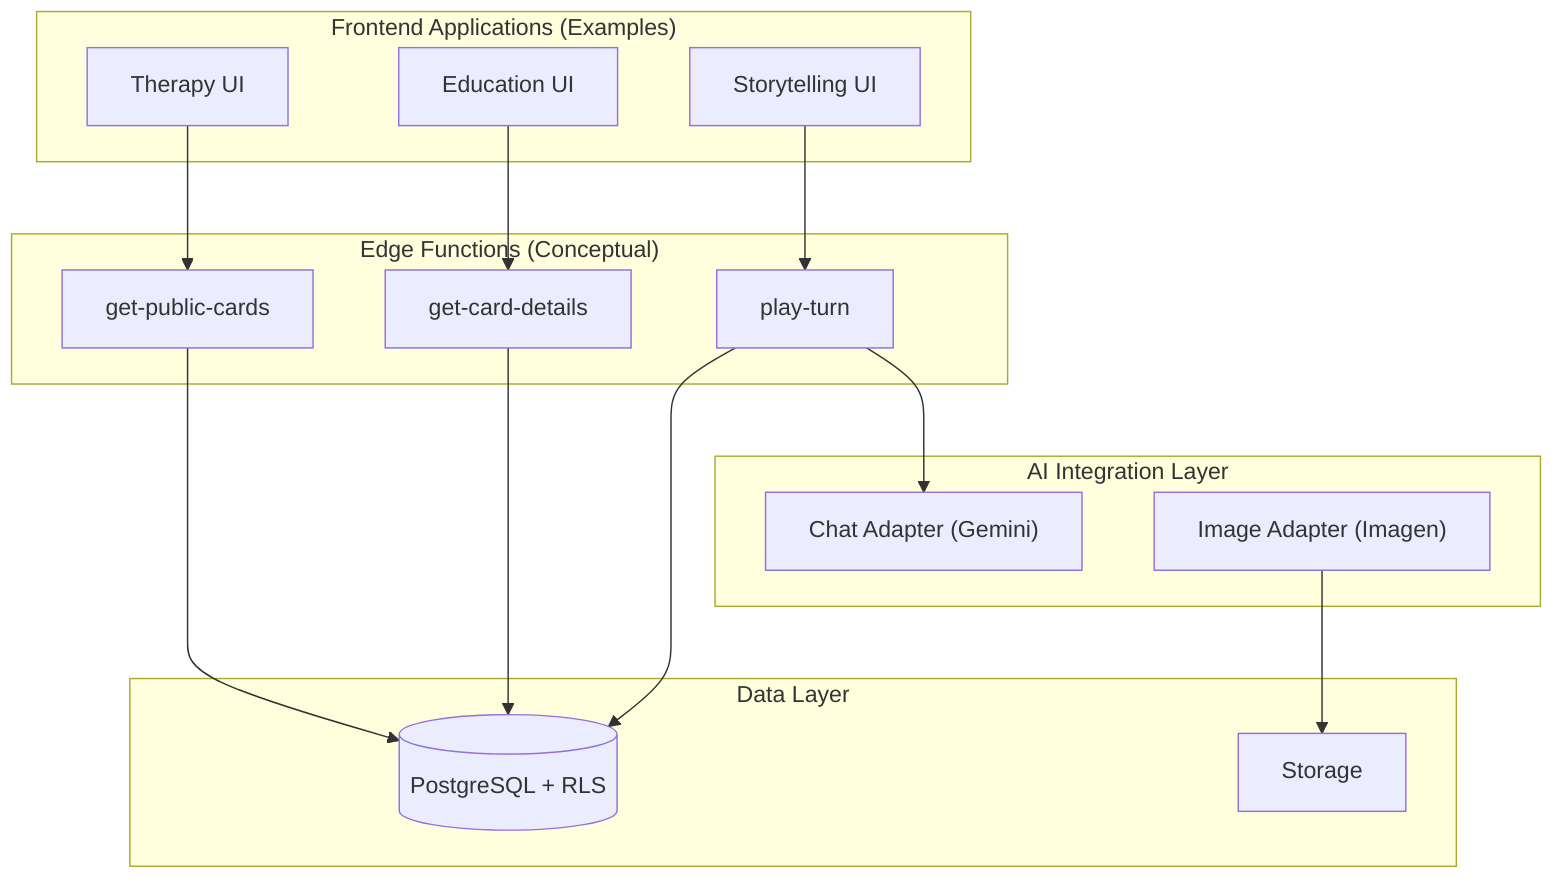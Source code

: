 graph TB
    subgraph "Frontend Applications (Examples)"
        FE1[Therapy UI]
        FE2[Education UI]
        FE3[Storytelling UI]
    end

    subgraph "Edge Functions (Conceptual)"
        API1[get-public-cards]
        API2[get-card-details]
        API3[play-turn]
    end

    subgraph "AI Integration Layer"
        AD1["Chat Adapter (Gemini)"]
        AD2["Image Adapter (Imagen)"]
    end

    subgraph "Data Layer"
        DB[(PostgreSQL + RLS)]
        ST[Storage]
    end

    FE1 --> API1
    FE2 --> API2
    FE3 --> API3
    
    API1 --> DB
    API2 --> DB
    API3 --> DB
    API3 --> AD1
    AD2 --> ST